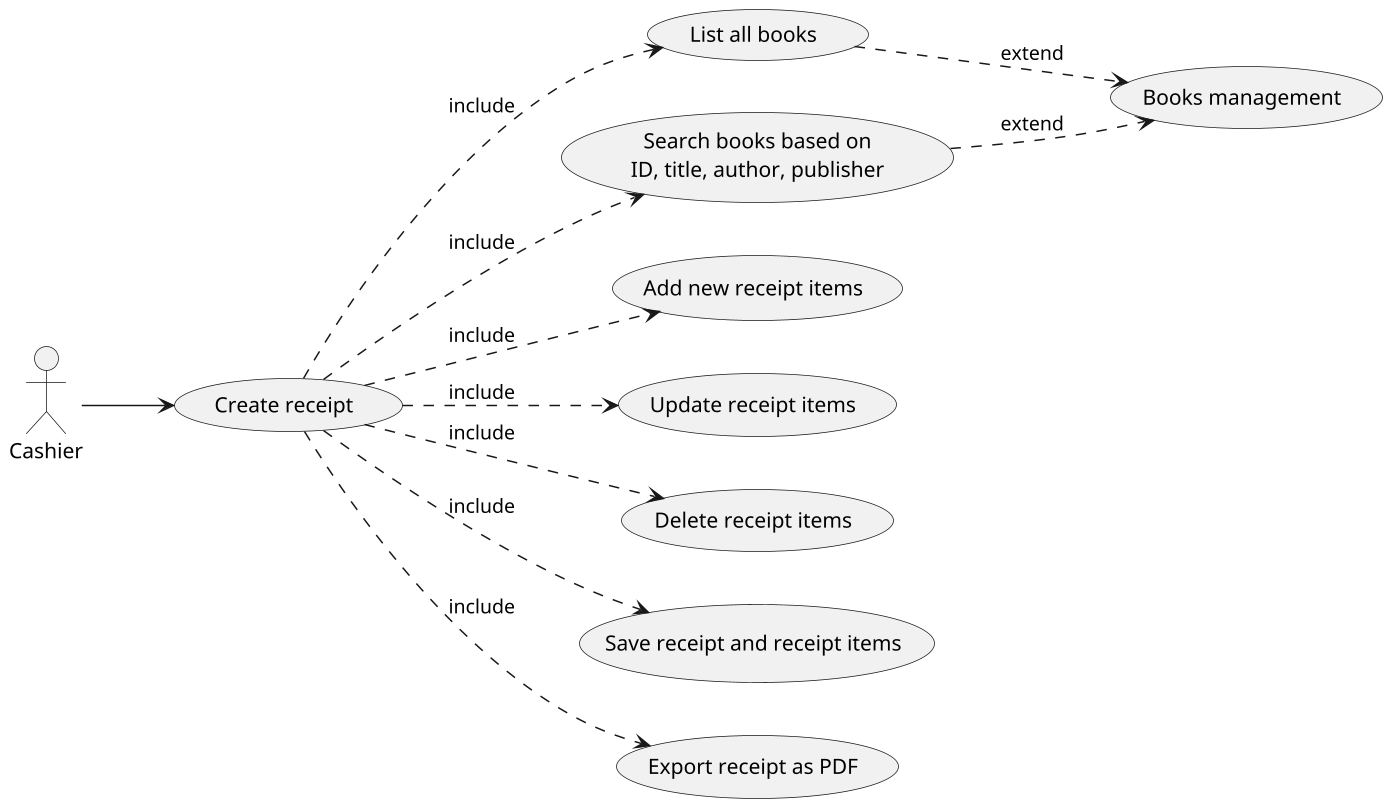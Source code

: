 @startuml
scale 1.5
left to right direction

"Cashier" as Cashier

Cashier --> (Create receipt)
(Create receipt) ..> (List all books) : include
(Create receipt) ..> (Search books based on\nID, title, author, publisher) : include
(Create receipt) ..> (Add new receipt items) : include
(Create receipt) ..> (Update receipt items) : include
(Create receipt) ..> (Delete receipt items) : include
(Create receipt) ..> (Save receipt and receipt items) : include
(Create receipt) ..> (Export receipt as PDF) : include
(List all books) ..> (Books management) : extend
(Search books based on\nID, title, author, publisher) ..> (Books management) : extend


@enduml